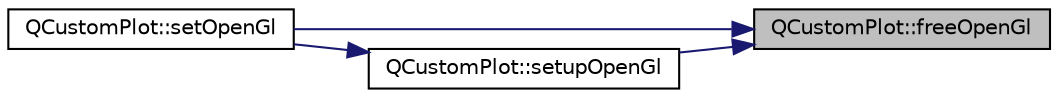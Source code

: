 digraph "QCustomPlot::freeOpenGl"
{
 // LATEX_PDF_SIZE
  edge [fontname="Helvetica",fontsize="10",labelfontname="Helvetica",labelfontsize="10"];
  node [fontname="Helvetica",fontsize="10",shape=record];
  rankdir="RL";
  Node1 [label="QCustomPlot::freeOpenGl",height=0.2,width=0.4,color="black", fillcolor="grey75", style="filled", fontcolor="black",tooltip=" "];
  Node1 -> Node2 [dir="back",color="midnightblue",fontsize="10",style="solid",fontname="Helvetica"];
  Node2 [label="QCustomPlot::setOpenGl",height=0.2,width=0.4,color="black", fillcolor="white", style="filled",URL="$classQCustomPlot.html#a7db1adc09016329f3aef7c60da935789",tooltip=" "];
  Node1 -> Node3 [dir="back",color="midnightblue",fontsize="10",style="solid",fontname="Helvetica"];
  Node3 [label="QCustomPlot::setupOpenGl",height=0.2,width=0.4,color="black", fillcolor="white", style="filled",URL="$classQCustomPlot.html#a8954c4667c51070ff4e9b02d858fd190",tooltip=" "];
  Node3 -> Node2 [dir="back",color="midnightblue",fontsize="10",style="solid",fontname="Helvetica"];
}
